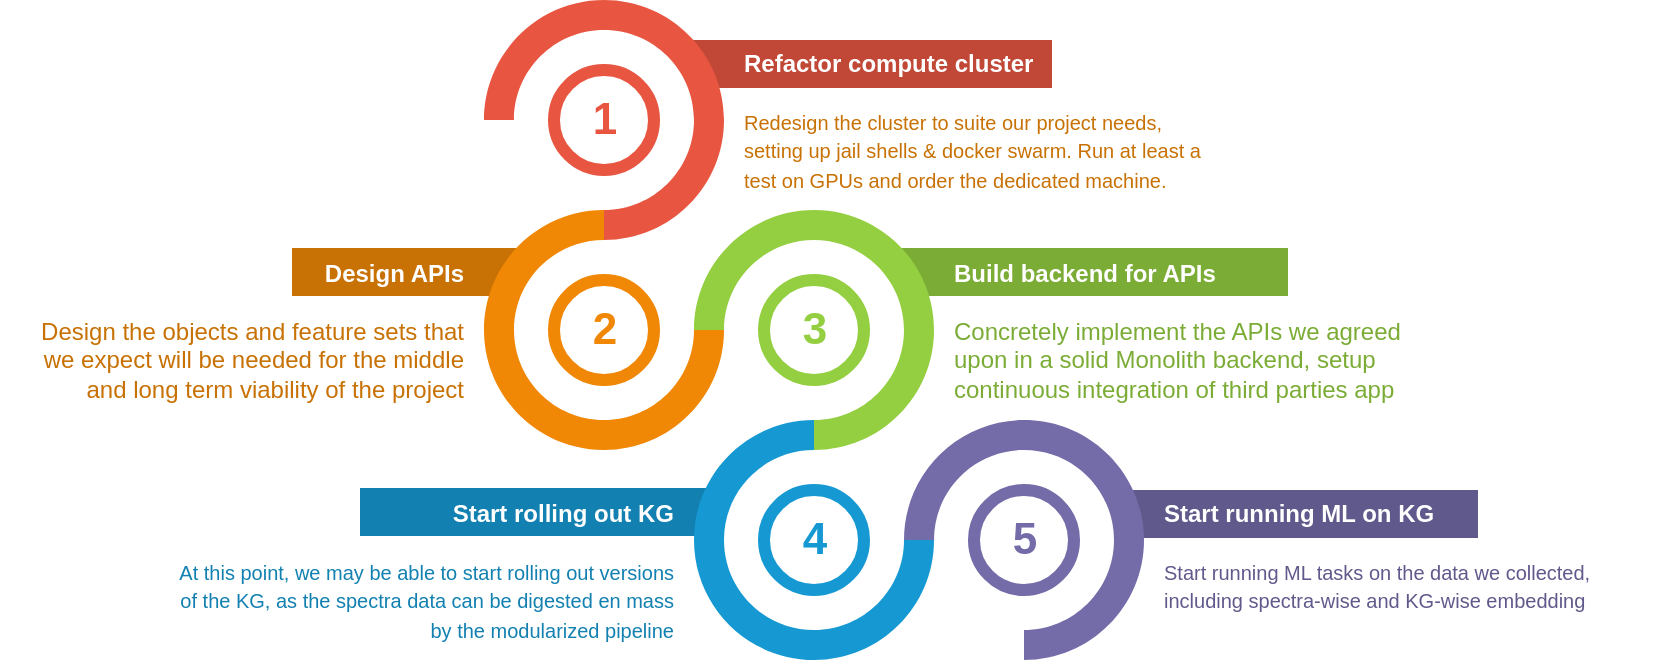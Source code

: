 <mxfile version="20.2.3" type="device"><diagram id="hF-ehrf4MuYbkT3iOUNT" name="Pagina-1"><mxGraphModel dx="582" dy="1638" grid="1" gridSize="10" guides="1" tooltips="1" connect="1" arrows="1" fold="1" page="1" pageScale="1" pageWidth="827" pageHeight="1169" math="0" shadow="0"><root><mxCell id="0"/><mxCell id="1" parent="0"/><mxCell id="7uI33qmF2PXFqf1Ub_GB-2" value="" style="rounded=0;whiteSpace=wrap;html=1;strokeColor=none;strokeWidth=2;fillColor=#C87104;fontSize=24;fontColor=#333333;" vertex="1" parent="1"><mxGeometry x="220" y="-646" width="113" height="24" as="geometry"/></mxCell><mxCell id="7uI33qmF2PXFqf1Ub_GB-3" value="" style="rounded=0;whiteSpace=wrap;html=1;strokeColor=none;strokeWidth=2;fillColor=#1280B0;fontSize=24;fontColor=#333333;" vertex="1" parent="1"><mxGeometry x="254" y="-526" width="182" height="24" as="geometry"/></mxCell><mxCell id="7uI33qmF2PXFqf1Ub_GB-4" value="" style="rounded=0;whiteSpace=wrap;html=1;strokeColor=none;strokeWidth=2;fillColor=#605A8C;fontSize=24;fontColor=#333333;" vertex="1" parent="1"><mxGeometry x="633" y="-525" width="180" height="24" as="geometry"/></mxCell><mxCell id="7uI33qmF2PXFqf1Ub_GB-5" value="" style="rounded=0;whiteSpace=wrap;html=1;strokeColor=none;strokeWidth=2;fillColor=#C14837;fontSize=24;fontColor=#333333;" vertex="1" parent="1"><mxGeometry x="419" y="-750" width="181" height="24" as="geometry"/></mxCell><mxCell id="7uI33qmF2PXFqf1Ub_GB-6" value="" style="rounded=0;whiteSpace=wrap;html=1;strokeColor=none;strokeWidth=2;fillColor=#7BAC36;fontSize=24;fontColor=#333333;" vertex="1" parent="1"><mxGeometry x="524" y="-646" width="194" height="24" as="geometry"/></mxCell><mxCell id="7uI33qmF2PXFqf1Ub_GB-8" value="&lt;font style=&quot;&quot;&gt;&lt;font style=&quot;&quot; color=&quot;#ffffff&quot;&gt;&lt;b&gt;Start rolling out KG&lt;/b&gt;&lt;br&gt;&lt;/font&gt;&lt;br&gt;&lt;font style=&quot;font-size: 10px;&quot; size=&quot;1&quot;&gt;At this point, we may be able to start rolling out versions of the KG, as the spectra data can be digested en mass by the modularized pipeline&lt;/font&gt;&lt;/font&gt;" style="rounded=1;strokeColor=none;fillColor=none;align=right;arcSize=0;verticalAlign=top;whiteSpace=wrap;html=1;fontSize=12;spacing=10;shadow=0;spacingLeft=0;fontColor=#1280B0;spacingRight=70;" vertex="1" parent="1"><mxGeometry x="154" y="-535" width="337" height="95" as="geometry"/></mxCell><mxCell id="7uI33qmF2PXFqf1Ub_GB-9" value="&lt;font style=&quot;font-size: 10px&quot;&gt;&lt;font color=&quot;#ffffff&quot;&gt;&lt;font style=&quot;font-size: 12px&quot;&gt;&lt;b&gt;Start running ML on KG&lt;/b&gt;&lt;/font&gt;&lt;br&gt;&lt;/font&gt;&lt;br&gt;&lt;font size=&quot;1&quot;&gt;Start running ML tasks on the data we collected, including spectra-wise and KG-wise embedding&lt;/font&gt;&lt;/font&gt;" style="rounded=1;strokeColor=none;fillColor=none;align=left;arcSize=0;verticalAlign=top;whiteSpace=wrap;html=1;fontSize=12;spacing=10;shadow=0;fontColor=#605A8C;spacingLeft=70;" vertex="1" parent="1"><mxGeometry x="576" y="-535" width="330" height="95" as="geometry"/></mxCell><mxCell id="7uI33qmF2PXFqf1Ub_GB-11" value="&lt;font&gt;&lt;font color=&quot;#ffffff&quot;&gt;&lt;b style=&quot;font-size: 12px&quot;&gt;Build backend for APIs&amp;nbsp;&lt;/b&gt;&lt;/font&gt;&lt;span style=&quot;font-size: 10px&quot;&gt;&lt;font color=&quot;#ffffff&quot;&gt;&lt;br&gt;&lt;/font&gt;&lt;br&gt;&lt;/span&gt;Concretely implement the APIs we agreed upon in a solid Monolith backend, setup continuous integration of third parties app&lt;br&gt;&lt;/font&gt;" style="rounded=1;strokeColor=none;fillColor=none;align=left;arcSize=0;verticalAlign=top;whiteSpace=wrap;html=1;fontSize=12;spacing=10;shadow=0;fontColor=#7BAC36;spacingLeft=70;" vertex="1" parent="1"><mxGeometry x="471" y="-655" width="319" height="85" as="geometry"/></mxCell><mxCell id="7uI33qmF2PXFqf1Ub_GB-12" value="" style="verticalLabelPosition=bottom;verticalAlign=top;html=1;shape=mxgraph.basic.partConcEllipse;startAngle=0.75;endAngle=0.5;arcWidth=0.25;fillColor=#e85642;strokeColor=none;shadow=0;fontFamily=Courier New;fontSize=11;fontColor=#000000;align=center;" vertex="1" parent="1"><mxGeometry x="316" y="-770" width="120" height="120" as="geometry"/></mxCell><mxCell id="7uI33qmF2PXFqf1Ub_GB-13" value="" style="verticalLabelPosition=bottom;verticalAlign=top;html=1;shape=mxgraph.basic.partConcEllipse;startAngle=0.25;endAngle=0;arcWidth=0.25;fillColor=#f08705;strokeColor=none;shadow=0;fontFamily=Courier New;fontSize=11;fontColor=#000000;align=center;" vertex="1" parent="1"><mxGeometry x="316" y="-665" width="120" height="120" as="geometry"/></mxCell><mxCell id="7uI33qmF2PXFqf1Ub_GB-14" value="" style="verticalLabelPosition=bottom;verticalAlign=top;html=1;shape=mxgraph.basic.partConcEllipse;startAngle=0.75;endAngle=0.5;arcWidth=0.25;fillColor=#94CE41;strokeColor=none;shadow=0;fontFamily=Courier New;fontSize=11;fontColor=#000000;align=center;" vertex="1" parent="1"><mxGeometry x="421" y="-665" width="120" height="120" as="geometry"/></mxCell><mxCell id="7uI33qmF2PXFqf1Ub_GB-15" value="" style="verticalLabelPosition=bottom;verticalAlign=top;html=1;shape=mxgraph.basic.partConcEllipse;startAngle=0.25;endAngle=0;arcWidth=0.25;fillColor=#1699d3;strokeColor=none;shadow=0;fontFamily=Courier New;fontSize=11;fontColor=#000000;align=center;" vertex="1" parent="1"><mxGeometry x="421" y="-560" width="120" height="120" as="geometry"/></mxCell><mxCell id="7uI33qmF2PXFqf1Ub_GB-16" value="" style="verticalLabelPosition=bottom;verticalAlign=top;html=1;shape=mxgraph.basic.partConcEllipse;startAngle=0.75;endAngle=0.5;arcWidth=0.25;fillColor=#736ca8;strokeColor=none;shadow=0;fontFamily=Courier New;fontSize=11;fontColor=#000000;align=center;" vertex="1" parent="1"><mxGeometry x="526" y="-560" width="120" height="120" as="geometry"/></mxCell><mxCell id="7uI33qmF2PXFqf1Ub_GB-17" value="1" style="shape=ellipse;strokeWidth=6;fillColor=#ffffff;strokeColor=#E85642;fontSize=22;html=1;fontStyle=1;fontColor=#E85642;shadow=0;align=center;" vertex="1" parent="1"><mxGeometry x="351" y="-735" width="50" height="50" as="geometry"/></mxCell><mxCell id="7uI33qmF2PXFqf1Ub_GB-18" value="2" style="shape=ellipse;strokeWidth=6;fillColor=#ffffff;strokeColor=#F08705;fontSize=22;html=1;fontStyle=1;fontColor=#F08705;shadow=0;align=center;" vertex="1" parent="1"><mxGeometry x="351" y="-630" width="50" height="50" as="geometry"/></mxCell><mxCell id="7uI33qmF2PXFqf1Ub_GB-19" value="3" style="shape=ellipse;strokeWidth=6;fillColor=#ffffff;strokeColor=#94CE41;fontSize=22;html=1;fontStyle=1;fontColor=#94CE41;shadow=0;align=center;" vertex="1" parent="1"><mxGeometry x="456" y="-630" width="50" height="50" as="geometry"/></mxCell><mxCell id="7uI33qmF2PXFqf1Ub_GB-20" value="4" style="shape=ellipse;strokeWidth=6;fillColor=#ffffff;strokeColor=#1699D3;fontSize=22;html=1;fontStyle=1;fontColor=#1699D3;shadow=0;align=center;" vertex="1" parent="1"><mxGeometry x="456" y="-525" width="50" height="50" as="geometry"/></mxCell><mxCell id="7uI33qmF2PXFqf1Ub_GB-21" value="5" style="shape=ellipse;strokeWidth=6;fillColor=#ffffff;strokeColor=#736CA8;fontSize=22;html=1;fontStyle=1;fontColor=#736CA8;shadow=0;align=center;" vertex="1" parent="1"><mxGeometry x="561" y="-525" width="50" height="50" as="geometry"/></mxCell><mxCell id="7uI33qmF2PXFqf1Ub_GB-10" value="&lt;font style=&quot;font-size: 10px&quot;&gt;&lt;font style=&quot;font-size: 12px&quot; color=&quot;#ffffff&quot;&gt;&lt;b&gt;Refactor compute cluster&lt;/b&gt;&lt;/font&gt;&lt;font size=&quot;1&quot;&gt;&lt;font color=&quot;#ffffff&quot;&gt;&lt;br&gt;&lt;/font&gt;&lt;br&gt;Redesign the cluster to suite our project needs, setting up jail shells &amp;amp; docker swarm. Run at least a test on GPUs and order the dedicated machine.&lt;br&gt;&lt;/font&gt;&lt;/font&gt;" style="rounded=1;strokeColor=none;fillColor=none;align=left;arcSize=0;verticalAlign=top;whiteSpace=wrap;html=1;fontSize=12;spacing=10;shadow=0;fontColor=#C87104;spacingLeft=70;" vertex="1" parent="1"><mxGeometry x="366" y="-760" width="323" height="85" as="geometry"/></mxCell><mxCell id="7uI33qmF2PXFqf1Ub_GB-7" value="&lt;b&gt;&lt;font color=&quot;#ffffff&quot;&gt;Design APIs&lt;br&gt;&lt;/font&gt;&lt;/b&gt;&lt;font&gt;&lt;br&gt;Design the objects and feature sets that&lt;br&gt;we expect will be needed for the middle&lt;br&gt;and long term viability of the project&lt;br&gt;&lt;/font&gt;" style="rounded=1;strokeColor=none;fillColor=none;align=right;arcSize=0;verticalAlign=top;whiteSpace=wrap;html=1;fontSize=12;spacing=10;shadow=0;fontColor=#C87104;spacingLeft=0;spacingRight=70;" vertex="1" parent="1"><mxGeometry x="74" y="-655" width="312" height="95" as="geometry"/></mxCell></root></mxGraphModel></diagram></mxfile>